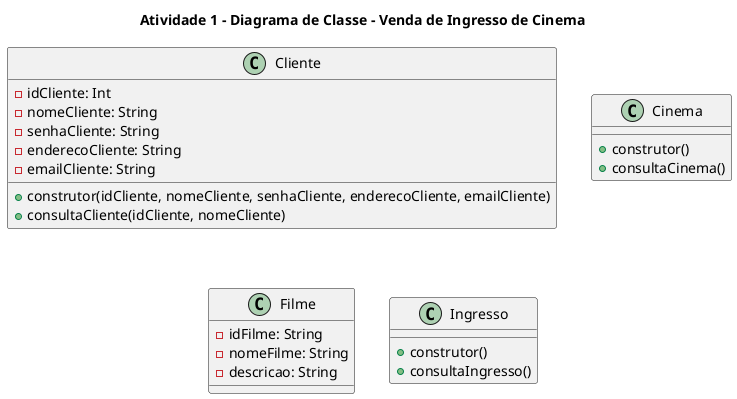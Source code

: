 
@startuml A1

title Atividade 1 - Diagrama de Classe - Venda de Ingresso de Cinema


    class Cliente{
    - idCliente: Int
    - nomeCliente: String
    - senhaCliente: String 
    - enderecoCliente: String
    - emailCliente: String
    + construtor(idCliente, nomeCliente, senhaCliente, enderecoCliente, emailCliente)
    + consultaCliente(idCliente, nomeCliente)
}

class Cinema{

    + construtor()
    + consultaCinema()
}

class Filme{
    - idFilme: String
    - nomeFilme: String
    - descricao: String
}

class Ingresso{

    + construtor()
    + consultaIngresso()
}


@enduml
